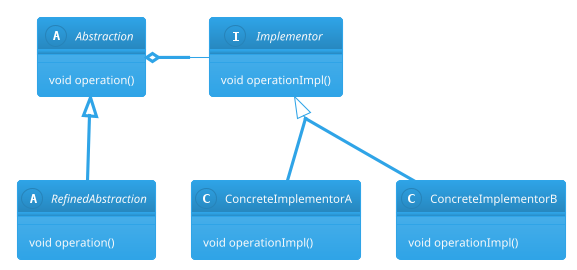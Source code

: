 @startuml
'https://plantuml.com/class-diagram
@startuml
'!theme superhero-outline
'!theme black-knight
!theme cerulean

abstract class Abstraction {
    void operation()
}
abstract RefinedAbstraction {
    void operation()
}
interface Implementor {
    void operationImpl()
}
class ConcreteImplementorA {
    void operationImpl()
}
class ConcreteImplementorB {
    void operationImpl()
}

skinparam groupInheritance 2

Abstraction  o- Implementor

Abstraction  <|-- RefinedAbstraction


Implementor  <|.. ConcreteImplementorA
Implementor  <|.. ConcreteImplementorB

@enduml